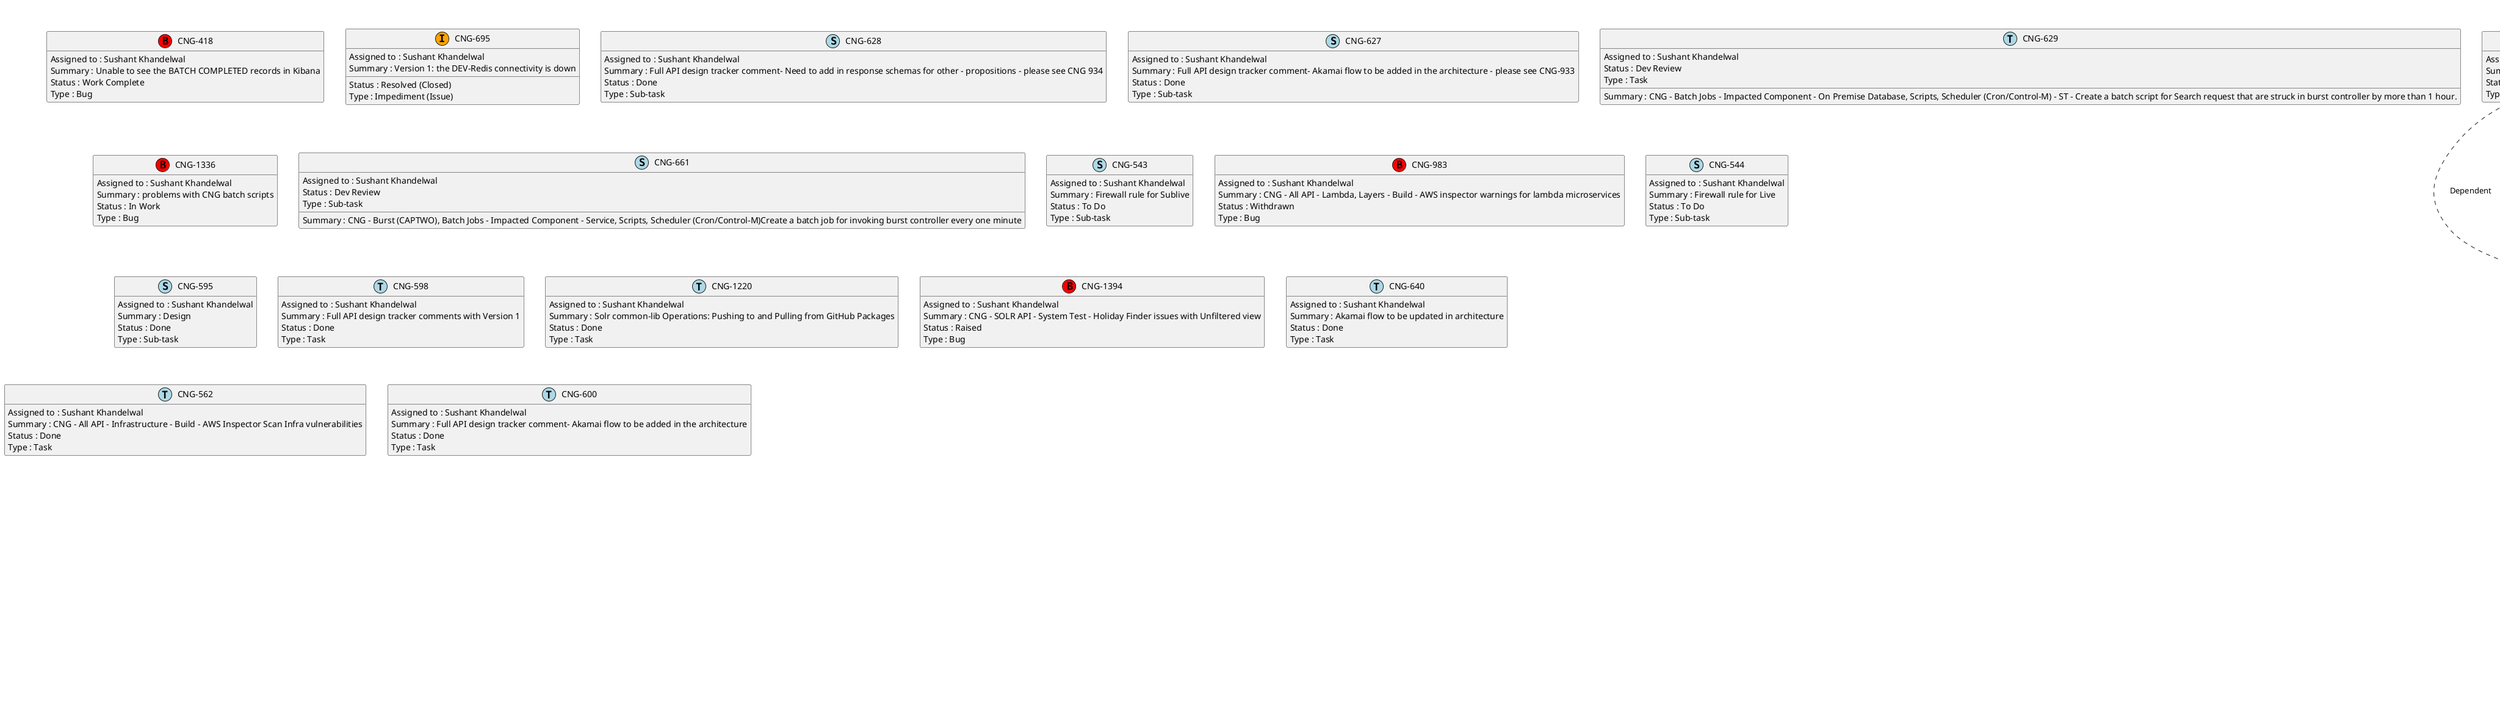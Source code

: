 @startuml
'https://plantuml.com/class-diagram

' GENERATE CLASS DIAGRAM ===========
' Generated at    : Fri May 03 10:09:58 CEST 2024

title Jira Tickets for Person Sushant Khandelwal
hide empty members

legend
Jira Ticket Status
----
(QA) : 2
(Done) : 27
(To Do) : 8
(Dev Review) : 3
(In Work) : 1
(Withdrawn) : 2
(In Progress) : 6
(Work Complete) : 4
(Resolved (Closed)) : 2
(Raised) : 1
(Design Review) : 1
----
Jira Ticket Types
----
(Risks) : 1
(Task) : 22
(Bug) : 8
(Sub-task) : 21
(Impediment (Issue)) : 2
(New Feature) : 3
end legend


' Tickets =======
class "CNG-583" << (S,lightblue) >> {
  Assigned to : Merin Joseph
  Summary : SIP B/W Compatible API Design
  Status : Done
  Type : Sub-task
}

class "CNG-537" << (B,red) >> {
  Assigned to : Shafiqul Islam
  Summary : API deployment pipeline - Issue with Version 1
  Status : Withdrawn
  Type : Bug
}

class "CNG-814" << (S,lightblue) >> {
  Summary : Solr API - Environment Set Up & Configuration 
  Status : In Progress
  Type : Sub-task
}

class "CNG-418" << (B,red) >> {
  Assigned to : Sushant Khandelwal
  Summary : Unable to see the BATCH COMPLETED records in Kibana
  Status : Work Complete
  Type : Bug
}

class "CNG-938" << (B,red) >> {
  Assigned to : Sushant Khandelwal
  Summary : SIT: Unable to see records in the Kibana
  Status : Work Complete
  Type : Bug
}

class "CNG-772" << (B,red) >> {
  Assigned to : Sushant Khandelwal
  Summary : SIT-Unable to see the Batch Completed record in Kibana
  Status : Work Complete
  Type : Bug
}

class "CNG-695" << (I,orange) >> {
  Assigned to : Sushant Khandelwal
  Summary : Version 1: the DEV-Redis connectivity is down 
  Status : Resolved (Closed)
  Type : Impediment (Issue)
}

class "CNG-533" << (T,lightblue) >> {
  Assigned to : Anand Dixit
  Summary : Burst and Batch Controller- CAP2-ASY04-42 release 
  Status : In Progress
  Type : Task
}

class "CNG-610" << (S,lightblue) >> {
  Assigned to : Amreen Fathima
  Summary : CNG - Common - Performance Testing - Batch Controller
  Status : QA
  Type : Sub-task
}

class "CNG-1044" << (S,lightblue) >> {
  Assigned to : Sushant Khandelwal
  Summary : AWS inspector warnings for CNG
  Status : In Progress
  Type : Sub-task
}

class "CNG-657" << (I,orange) >> {
  Assigned to : Shafiqul Islam
  Summary : CNG - Housekeeping - Impacted Component - On Premise Database, Infrastructure/Connectivity/Version-1 Tasks - housekeeping connectivity to on prem database to be fixed by Version 1 
  Status : Resolved (Closed)
  Type : Impediment (Issue)
}

class "CNG-548" << (T,lightblue) >> {
  Assigned to : Sushant Khandelwal
  Summary : B/W compatible SOLR UAT set up
  Status : In Progress
  Type : Task
}

class "CNG-628" << (S,lightblue) >> {
  Assigned to : Sushant Khandelwal
  Summary : Full API design tracker comment- Need to add in response schemas for other - propositions - please see CNG 934
  Status : Done
  Type : Sub-task
}

class "CNG-627" << (S,lightblue) >> {
  Assigned to : Sushant Khandelwal
  Summary : Full API design tracker comment- Akamai flow to be added in the architecture - please see CNG-933
  Status : Done
  Type : Sub-task
}

class "CNG-949" << (T,lightblue) >> {
  Summary : CNG - SOLR API- AWS Parameter Store - ST 
  Status : To Do
  Type : Task
}

class "CNG-948" << (T,lightblue) >> {
  Assigned to : Sushant Khandelwal
  Summary : Solr - AWS Parameter Store - Build
  Status : Done
  Type : Task
}

class "CNG-629" << (T,lightblue) >> {
  Assigned to : Sushant Khandelwal
  Summary : CNG - Batch Jobs - Impacted Component - On Premise Database, Scripts, Scheduler (Cron/Control-M) - ST - Create a batch script for Search request that are struck in burst controller by more than 1 hour.
  Status : Dev Review
  Type : Task
}

class "CNG-585" << (S,lightblue) >> {
  Assigned to : Anand Dixit
  Summary : SIP B/W Compatible API SIT
  Status : Done
  Type : Sub-task
}

class "CNG-1336" << (B,red) >> {
  Assigned to : Sushant Khandelwal
  Summary : problems with CNG batch scripts
  Status : In Work
  Type : Bug
}

class "CNG-661" << (S,lightblue) >> {
  Assigned to : Sushant Khandelwal
  Summary : CNG - Burst (CAPTWO), Batch Jobs - Impacted Component - Service, Scripts, Scheduler (Cron/Control-M)Create a batch job for invoking burst controller every one minute
  Status : Dev Review
  Type : Sub-task
}

class "CNG-543" << (S,lightblue) >> {
  Assigned to : Sushant Khandelwal
  Summary : Firewall rule for Sublive
  Status : To Do
  Type : Sub-task
}

class "CNG-983" << (B,red) >> {
  Assigned to : Sushant Khandelwal
  Summary : CNG - All API - Lambda, Layers - Build - AWS inspector warnings for lambda microservices
  Status : Withdrawn
  Type : Bug
}

class "CNG-1015" << (T,lightblue) >> {
  Assigned to : Sushant Khandelwal
  Summary : SOLR API - Internal Consumers Env Set Up - Content Proxy Or Global Cloud Connect
  Status : In Progress
  Type : Task
}

class "CNG-620" << (T,lightblue) >> {
  Assigned to : Sushant Khandelwal
  Summary : Housekeeping comments
  Status : Design Review
  Type : Task
}

class "CNG-544" << (S,lightblue) >> {
  Assigned to : Sushant Khandelwal
  Summary : Firewall rule for Live
  Status : To Do
  Type : Sub-task
}

class "CNG-984" << (T,lightblue) >> {
  Summary : RAID Log
  Status : To Do
  Type : Task
}

class "CNG-1011" << (R,red) >> {
  Assigned to : Sushant Khandelwal
  Summary : TDL time allocated to CNG meetings impacting current tasks
  Status : To Do
  Type : Risks
}

class "CNG-943" << (T,lightblue) >> {
  Summary : SIP - Akamai flow to be added - Design
  Status : Done
  Type : Task
}

class "CNG-546" << (N,lightgreen) >> {
  Assigned to : BharathKum Sarangarajan
  Summary : Redis Authentication
  Status : Done
  Type : New Feature
}

class "CNG-1021" << (S,lightblue) >> {
  Assigned to : Sushant Khandelwal
  Summary : Performance Testing-Pool Connection Issue in DevPerf and E2E Environment 
  Status : Done
  Type : Sub-task
}

class "CNG-837" << (T,lightblue) >> {
  Assigned to : Sushant Khandelwal
  Summary : SIP AI redirection challenges and alternate approach to authenticate with in CNG SIP API
  Status : Done
  Type : Task
}

class "CNG-638" << (T,lightblue) >> {
  Assigned to : Sushant Khandelwal
  Summary : Error code mismatches identified - Design SIP API
  Status : Done
  Type : Task
}

class "CNG-992" << (B,red) >> {
  Assigned to : Sushant Khandelwal
  Summary : Wrong endpoint captured in SIP URL
  Status : Work Complete
  Type : Bug
}

class "CNG-673" << (S,lightblue) >> {
  Summary : CNG-527 : Expiry time for messages in Redis 
  Status : Done
  Type : Sub-task
}

class "CNG-794" << (T,lightblue) >> {
  Assigned to : Sushant Khandelwal
  Summary : Endpoint update in F5
  Status : Done
  Type : Task
}

class "CNG-595" << (S,lightblue) >> {
  Assigned to : Sushant Khandelwal
  Summary : Design
  Status : Done
  Type : Sub-task
}

class "CNG-598" << (T,lightblue) >> {
  Assigned to : Sushant Khandelwal
  Summary : Full API design tracker comments with Version 1 
  Status : Done
  Type : Task
}

class "CNG-674" << (S,lightblue) >> {
  Assigned to : Amreen Fathima
  Summary : CNG-528 : Redis error monitoring in Batch Controller 
  Status : Done
  Type : Sub-task
}

class "CNG-630" << (T,lightblue) >> {
  Assigned to : Shafiqul Islam
  Summary : BA Cyber Security Requirements 
  Status : Done
  Type : Task
}

class "CNG-677" << (S,lightblue) >> {
  Assigned to : Sushant Khandelwal
  Summary : Versioning of lambdas
  Status : Done
  Type : Sub-task
}

class "CNG-875" << (T,lightblue) >> {
  Assigned to : BharathKum Sarangarajan
  Summary : Version 1 Questions 
  Status : Done
  Type : Task
}

class "CNG-756" << (S,lightblue) >> {
  Assigned to : Sushant Khandelwal
  Summary : Application Load Balancer 
  Status : Done
  Type : Sub-task
}

class "CNG-558" << (S,lightblue) >> {
  Summary : Solr API - SIT
  Status : To Do
  Type : Sub-task
}

class "CNG-1220" << (T,lightblue) >> {
  Assigned to : Sushant Khandelwal
  Summary : Solr common-lib Operations: Pushing to and Pulling from GitHub Packages
  Status : Done
  Type : Task
}

class "CNG-557" << (S,lightblue) >> {
  Assigned to : Shafiqul Islam
  Summary : Solr API - Build
  Status : In Progress
  Type : Sub-task
}

class "CNG-1394" << (B,red) >> {
  Assigned to : Sushant Khandelwal
  Summary : CNG - SOLR API - System Test - Holiday Finder issues with Unfiltered view
  Status : Raised
  Type : Bug
}

class "CNG-527" << (T,lightblue) >> {
  Assigned to : Sushant Khandelwal
  Summary : Expiry time for messages in Redis
  Status : Done
  Type : Task
}

class "CNG-604" << (T,lightblue) >> {
  Assigned to : Anand Dixit
  Summary : Common API Design
  Status : Dev Review
  Type : Task
}

class "CNG-528" << (T,lightblue) >> {
  Assigned to : Sushant Khandelwal
  Summary : CNG - Batch - Redis - ST -Redis error monitoring in Batch Controller
  Status : Done
  Type : Task
}

class "CNG-684" << (S,lightblue) >> {
  Assigned to : Shafiqul Islam
  Summary : Burst & Batch Controller Analysis and Design
  Status : To Do
  Type : Sub-task
}

class "CNG-640" << (T,lightblue) >> {
  Assigned to : Sushant Khandelwal
  Summary : Akamai flow to be updated in architecture
  Status : Done
  Type : Task
}

class "CNG-562" << (T,lightblue) >> {
  Assigned to : Sushant Khandelwal
  Summary : CNG - All API - Infrastructure - Build - AWS Inspector Scan Infra vulnerabilities
  Status : Done
  Type : Task
}

class "CNG-686" << (S,lightblue) >> {
  Summary : CNG - Burst & Batch Controller - SIT
  Status : QA
  Type : Sub-task
}

class "CNG-685" << (S,lightblue) >> {
  Assigned to : Merin Joseph
  Summary : Burst & Batch Controller Build
  Status : To Do
  Type : Sub-task
}

class "CNG-523" << (N,lightgreen) >> {
  Assigned to : Sushant Khandelwal
  Summary : Look at options for encrypting data in transit from batch controller to redis
  Status : Done
  Type : New Feature
}

class "CNG-600" << (T,lightblue) >> {
  Assigned to : Sushant Khandelwal
  Summary : Full API design tracker comment- Akamai flow to be added in the architecture
  Status : Done
  Type : Task
}

class "CNG-522" << (N,lightgreen) >> {
  Assigned to : Nigel Hassett
  Summary : Look at options for compression in redis
  Status : Done
  Type : New Feature
}



' Links =======
"CNG-772" <.. "CNG-686" : Relates
"CNG-992" <.. "CNG-585" : Relates
"CNG-756" <.. "CNG-548" : Dependent
"CNG-527" <.. "CNG-673" : Dependent
"CNG-527" <.. "CNG-533" : Dependent
"CNG-528" <.. "CNG-674" : Dependent
"CNG-528" <.. "CNG-533" : Dependent
"CNG-528" <.. "CNG-685" : Relates
"CNG-523" <.. "CNG-522" : Relates
"CNG-523" <.. "CNG-546" : Relates
"CNG-523" <.. "CNG-684" : Relates
"CNG-523" <.. "CNG-630" : Relates
"CNG-794" <.. "CNG-583" : Dependent
"CNG-938" <.. "CNG-585" : Relates
"CNG-938" <.. "CNG-558" : Relates
"CNG-948" <.. "CNG-949" : Dependent
"CNG-1044" <.. "CNG-557" : Dependent
"CNG-1021" <.. "CNG-610" : Relates
"CNG-1015" <.. "CNG-814" : Relates
"CNG-1011" <.. "CNG-984" : Relates
"CNG-638" <.. "CNG-583" : Dependent
"CNG-677" <.. "CNG-875" : Relates
"CNG-620" <.. "CNG-657" : Blocks
"CNG-620" <.. "CNG-537" : Blocks
"CNG-620" <.. "CNG-604" : Dependent
"CNG-837" <.. "CNG-583" : Dependent
"CNG-837" <.. "CNG-794" : Dependent
"CNG-837" <.. "CNG-638" : Dependent
"CNG-837" <.. "CNG-943" : Dependent


@enduml
